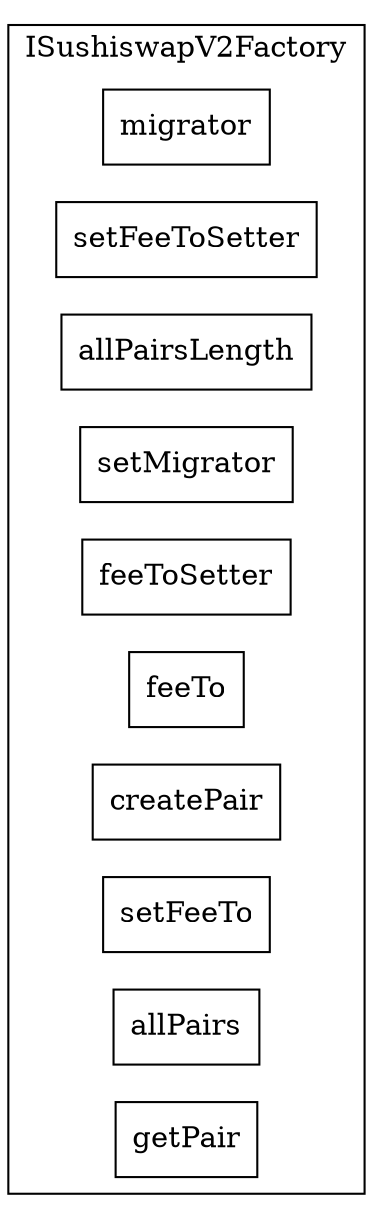 strict digraph {
rankdir="LR"
node [shape=box]
subgraph cluster_1014_ISushiswapV2Factory {
label = "ISushiswapV2Factory"
"1014_migrator" [label="migrator"]
"1014_setFeeToSetter" [label="setFeeToSetter"]
"1014_allPairsLength" [label="allPairsLength"]
"1014_setMigrator" [label="setMigrator"]
"1014_feeToSetter" [label="feeToSetter"]
"1014_feeTo" [label="feeTo"]
"1014_createPair" [label="createPair"]
"1014_setFeeTo" [label="setFeeTo"]
"1014_allPairs" [label="allPairs"]
"1014_getPair" [label="getPair"]
}subgraph cluster_solidity {
label = "[Solidity]"
}
}